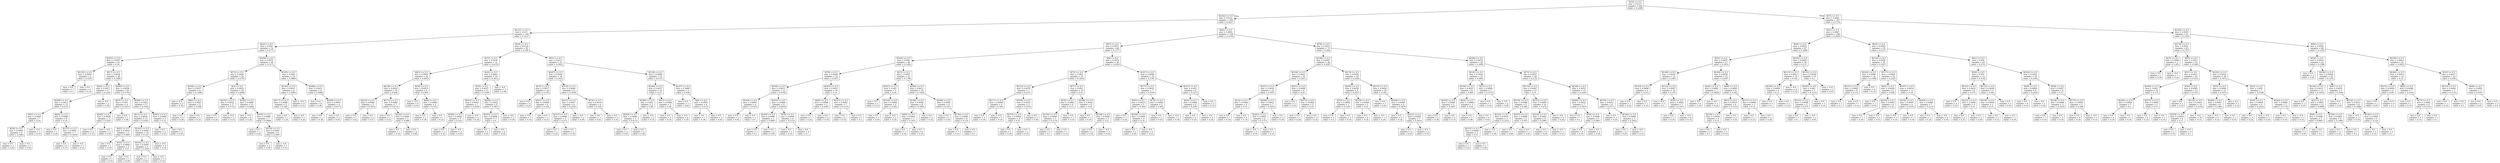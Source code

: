 digraph Tree {
node [shape=box] ;
0 [label="X[14] <= 0.5\nmse = 0.0117\nsamples = 500\nvalue = 0.2289"] ;
1 [label="X[104] <= 0.5\nmse = 0.0122\nsamples = 303\nvalue = 0.2637"] ;
0 -> 1 [labeldistance=2.5, labelangle=45, headlabel="True"] ;
2 [label="X[122] <= 0.5\nmse = 0.011\nsamples = 144\nvalue = 0.3127"] ;
1 -> 2 ;
3 [label="X[52] <= 0.5\nmse = 0.007\nsamples = 79\nvalue = 0.2771"] ;
2 -> 3 ;
4 [label="X[103] <= 0.5\nmse = 0.0037\nsamples = 41\nvalue = 0.24"] ;
3 -> 4 ;
5 [label="X[129] <= 0.5\nmse = 0.0004\nsamples = 3\nvalue = 0.1267"] ;
4 -> 5 ;
6 [label="mse = 0.0\nsamples = 1\nvalue = 0.1"] ;
5 -> 6 ;
7 [label="mse = 0.0\nsamples = 2\nvalue = 0.14"] ;
5 -> 7 ;
8 [label="X[17] <= 0.5\nmse = 0.0029\nsamples = 38\nvalue = 0.2489"] ;
4 -> 8 ;
9 [label="X[26] <= 0.5\nmse = 0.0017\nsamples = 17\nvalue = 0.2224"] ;
8 -> 9 ;
10 [label="X[258] <= 0.5\nmse = 0.0013\nsamples = 15\nvalue = 0.2133"] ;
9 -> 10 ;
11 [label="X[51] <= 0.5\nmse = 0.0007\nsamples = 7\nvalue = 0.24"] ;
10 -> 11 ;
12 [label="X[39] <= 0.5\nmse = 0.0003\nsamples = 6\nvalue = 0.2483"] ;
11 -> 12 ;
13 [label="mse = 0.0\nsamples = 1\nvalue = 0.29"] ;
12 -> 13 ;
14 [label="mse = 0.0\nsamples = 5\nvalue = 0.24"] ;
12 -> 14 ;
15 [label="mse = -0.0\nsamples = 1\nvalue = 0.19"] ;
11 -> 15 ;
16 [label="X[63] <= 0.5\nmse = 0.0006\nsamples = 8\nvalue = 0.19"] ;
10 -> 16 ;
17 [label="mse = 0.0\nsamples = 1\nvalue = 0.24"] ;
16 -> 17 ;
18 [label="X[137] <= 0.5\nmse = 0.0003\nsamples = 7\nvalue = 0.1829"] ;
16 -> 18 ;
19 [label="mse = 0.0\nsamples = 6\nvalue = 0.19"] ;
18 -> 19 ;
20 [label="mse = -0.0\nsamples = 1\nvalue = 0.14"] ;
18 -> 20 ;
21 [label="mse = -0.0\nsamples = 2\nvalue = 0.29"] ;
9 -> 21 ;
22 [label="X[206] <= 0.5\nmse = 0.0028\nsamples = 21\nvalue = 0.2705"] ;
8 -> 22 ;
23 [label="X[55] <= 0.5\nmse = 0.001\nsamples = 4\nvalue = 0.3325"] ;
22 -> 23 ;
24 [label="X[282] <= 0.5\nmse = 0.0004\nsamples = 3\nvalue = 0.3167"] ;
23 -> 24 ;
25 [label="mse = 0.0\nsamples = 2\nvalue = 0.33"] ;
24 -> 25 ;
26 [label="mse = -0.0\nsamples = 1\nvalue = 0.29"] ;
24 -> 26 ;
27 [label="mse = 0.0\nsamples = 1\nvalue = 0.38"] ;
23 -> 27 ;
28 [label="X[268] <= 0.5\nmse = 0.0021\nsamples = 17\nvalue = 0.2559"] ;
22 -> 28 ;
29 [label="X[11] <= 0.5\nmse = 0.0014\nsamples = 13\nvalue = 0.2392"] ;
28 -> 29 ;
30 [label="X[95] <= 0.5\nmse = 0.0014\nsamples = 3\nvalue = 0.2867"] ;
29 -> 30 ;
31 [label="mse = 0.0\nsamples = 1\nvalue = 0.24"] ;
30 -> 31 ;
32 [label="X[33] <= 0.5\nmse = 0.0004\nsamples = 2\nvalue = 0.31"] ;
30 -> 32 ;
33 [label="mse = 0.0\nsamples = 1\nvalue = 0.33"] ;
32 -> 33 ;
34 [label="mse = 0.0\nsamples = 1\nvalue = 0.29"] ;
32 -> 34 ;
35 [label="X[182] <= 0.5\nmse = 0.0005\nsamples = 10\nvalue = 0.225"] ;
29 -> 35 ;
36 [label="X[145] <= 0.5\nmse = 0.0005\nsamples = 4\nvalue = 0.2025"] ;
35 -> 36 ;
37 [label="mse = 0.0\nsamples = 1\nvalue = 0.24"] ;
36 -> 37 ;
38 [label="mse = -0.0\nsamples = 3\nvalue = 0.19"] ;
36 -> 38 ;
39 [label="mse = -0.0\nsamples = 6\nvalue = 0.24"] ;
35 -> 39 ;
40 [label="X[283] <= 0.5\nmse = 0.0004\nsamples = 4\nvalue = 0.31"] ;
28 -> 40 ;
41 [label="mse = 0.0\nsamples = 2\nvalue = 0.33"] ;
40 -> 41 ;
42 [label="mse = 0.0\nsamples = 2\nvalue = 0.29"] ;
40 -> 42 ;
43 [label="X[298] <= 0.5\nmse = 0.0075\nsamples = 38\nvalue = 0.3171"] ;
3 -> 43 ;
44 [label="X[75] <= 0.5\nmse = 0.0036\nsamples = 24\nvalue = 0.2754"] ;
43 -> 44 ;
45 [label="X[166] <= 0.5\nmse = 0.0017\nsamples = 8\nvalue = 0.3288"] ;
44 -> 45 ;
46 [label="mse = -0.0\nsamples = 3\nvalue = 0.38"] ;
45 -> 46 ;
47 [label="X[82] <= 0.5\nmse = 0.0003\nsamples = 5\nvalue = 0.298"] ;
45 -> 47 ;
48 [label="mse = 0.0\nsamples = 4\nvalue = 0.29"] ;
47 -> 48 ;
49 [label="mse = 0.0\nsamples = 1\nvalue = 0.33"] ;
47 -> 49 ;
50 [label="X[3] <= 0.5\nmse = 0.0025\nsamples = 16\nvalue = 0.2488"] ;
44 -> 50 ;
51 [label="X[276] <= 0.5\nmse = 0.0022\nsamples = 3\nvalue = 0.1733"] ;
50 -> 51 ;
52 [label="mse = 0.0\nsamples = 1\nvalue = 0.24"] ;
51 -> 52 ;
53 [label="mse = -0.0\nsamples = 2\nvalue = 0.14"] ;
51 -> 53 ;
54 [label="X[302] <= 0.5\nmse = 0.0009\nsamples = 13\nvalue = 0.2662"] ;
50 -> 54 ;
55 [label="mse = -0.0\nsamples = 6\nvalue = 0.24"] ;
54 -> 55 ;
56 [label="X[256] <= 0.5\nmse = 0.0006\nsamples = 7\nvalue = 0.2886"] ;
54 -> 56 ;
57 [label="mse = 0.0\nsamples = 1\nvalue = 0.24"] ;
56 -> 57 ;
58 [label="X[154] <= 0.5\nmse = 0.0002\nsamples = 6\nvalue = 0.2967"] ;
56 -> 58 ;
59 [label="mse = 0.0\nsamples = 5\nvalue = 0.29"] ;
58 -> 59 ;
60 [label="mse = -0.0\nsamples = 1\nvalue = 0.33"] ;
58 -> 60 ;
61 [label="X[105] <= 0.5\nmse = 0.006\nsamples = 14\nvalue = 0.3886"] ;
43 -> 61 ;
62 [label="X[146] <= 0.5\nmse = 0.0011\nsamples = 6\nvalue = 0.3083"] ;
61 -> 62 ;
63 [label="X[117] <= 0.5\nmse = 0.0006\nsamples = 2\nvalue = 0.265"] ;
62 -> 63 ;
64 [label="mse = 0.0\nsamples = 1\nvalue = 0.24"] ;
63 -> 64 ;
65 [label="mse = -0.0\nsamples = 1\nvalue = 0.29"] ;
63 -> 65 ;
66 [label="mse = -0.0\nsamples = 4\nvalue = 0.33"] ;
62 -> 66 ;
67 [label="X[288] <= 0.5\nmse = 0.0012\nsamples = 8\nvalue = 0.4488"] ;
61 -> 67 ;
68 [label="mse = 0.0\nsamples = 4\nvalue = 0.48"] ;
67 -> 68 ;
69 [label="X[229] <= 0.5\nmse = 0.0005\nsamples = 4\nvalue = 0.4175"] ;
67 -> 69 ;
70 [label="mse = 0.0\nsamples = 1\nvalue = 0.38"] ;
69 -> 70 ;
71 [label="mse = 0.0\nsamples = 3\nvalue = 0.43"] ;
69 -> 71 ;
72 [label="X[18] <= 0.5\nmse = 0.0124\nsamples = 65\nvalue = 0.356"] ;
2 -> 72 ;
73 [label="X[75] <= 0.5\nmse = 0.0076\nsamples = 32\nvalue = 0.4116"] ;
72 -> 73 ;
74 [label="X[43] <= 0.5\nmse = 0.0039\nsamples = 16\nvalue = 0.4619"] ;
73 -> 74 ;
75 [label="X[238] <= 0.5\nmse = 0.0022\nsamples = 10\nvalue = 0.496"] ;
74 -> 75 ;
76 [label="X[223] <= 0.5\nmse = 0.0006\nsamples = 3\nvalue = 0.5533"] ;
75 -> 76 ;
77 [label="mse = 0.0\nsamples = 1\nvalue = 0.52"] ;
76 -> 77 ;
78 [label="mse = 0.0\nsamples = 2\nvalue = 0.57"] ;
76 -> 78 ;
79 [label="X[172] <= 0.5\nmse = 0.0009\nsamples = 7\nvalue = 0.4714"] ;
75 -> 79 ;
80 [label="mse = 0.0\nsamples = 2\nvalue = 0.43"] ;
79 -> 80 ;
81 [label="X[222] <= 0.5\nmse = 0.0003\nsamples = 5\nvalue = 0.488"] ;
79 -> 81 ;
82 [label="mse = 0.0\nsamples = 1\nvalue = 0.52"] ;
81 -> 82 ;
83 [label="mse = 0.0\nsamples = 4\nvalue = 0.48"] ;
81 -> 83 ;
84 [label="X[34] <= 0.5\nmse = 0.0015\nsamples = 6\nvalue = 0.405"] ;
74 -> 84 ;
85 [label="mse = -0.0\nsamples = 4\nvalue = 0.43"] ;
84 -> 85 ;
86 [label="X[84] <= 0.5\nmse = 0.0006\nsamples = 2\nvalue = 0.355"] ;
84 -> 86 ;
87 [label="mse = 0.0\nsamples = 1\nvalue = 0.38"] ;
86 -> 87 ;
88 [label="mse = 0.0\nsamples = 1\nvalue = 0.33"] ;
86 -> 88 ;
89 [label="X[20] <= 0.5\nmse = 0.0063\nsamples = 16\nvalue = 0.3612"] ;
73 -> 89 ;
90 [label="X[35] <= 0.5\nmse = 0.0037\nsamples = 13\nvalue = 0.3338"] ;
89 -> 90 ;
91 [label="X[303] <= 0.5\nmse = 0.0014\nsamples = 7\nvalue = 0.2929"] ;
90 -> 91 ;
92 [label="X[284] <= 0.5\nmse = 0.0004\nsamples = 5\nvalue = 0.314"] ;
91 -> 92 ;
93 [label="mse = 0.0\nsamples = 3\nvalue = 0.33"] ;
92 -> 93 ;
94 [label="mse = -0.0\nsamples = 2\nvalue = 0.29"] ;
92 -> 94 ;
95 [label="mse = -0.0\nsamples = 2\nvalue = 0.24"] ;
91 -> 95 ;
96 [label="X[264] <= 0.5\nmse = 0.0022\nsamples = 6\nvalue = 0.3817"] ;
90 -> 96 ;
97 [label="X[303] <= 0.5\nmse = 0.0006\nsamples = 5\nvalue = 0.4"] ;
96 -> 97 ;
98 [label="mse = 0.0\nsamples = 2\nvalue = 0.43"] ;
97 -> 98 ;
99 [label="mse = -0.0\nsamples = 3\nvalue = 0.38"] ;
97 -> 99 ;
100 [label="mse = -0.0\nsamples = 1\nvalue = 0.29"] ;
96 -> 100 ;
101 [label="mse = -0.0\nsamples = 3\nvalue = 0.48"] ;
89 -> 101 ;
102 [label="X[51] <= 0.5\nmse = 0.0112\nsamples = 33\nvalue = 0.3021"] ;
72 -> 102 ;
103 [label="X[287] <= 0.5\nmse = 0.0058\nsamples = 18\nvalue = 0.2433"] ;
102 -> 103 ;
104 [label="X[75] <= 0.5\nmse = 0.0017\nsamples = 10\nvalue = 0.195"] ;
103 -> 104 ;
105 [label="mse = 0.0\nsamples = 4\nvalue = 0.24"] ;
104 -> 105 ;
106 [label="X[101] <= 0.5\nmse = 0.0006\nsamples = 6\nvalue = 0.165"] ;
104 -> 106 ;
107 [label="mse = -0.0\nsamples = 3\nvalue = 0.19"] ;
106 -> 107 ;
108 [label="mse = 0.0\nsamples = 3\nvalue = 0.14"] ;
106 -> 108 ;
109 [label="X[174] <= 0.5\nmse = 0.0044\nsamples = 8\nvalue = 0.3038"] ;
103 -> 109 ;
110 [label="X[231] <= 0.5\nmse = 0.0017\nsamples = 4\nvalue = 0.2525"] ;
109 -> 110 ;
111 [label="X[127] <= 0.5\nmse = 0.0006\nsamples = 2\nvalue = 0.215"] ;
110 -> 111 ;
112 [label="mse = 0.0\nsamples = 1\nvalue = 0.24"] ;
111 -> 112 ;
113 [label="mse = 0.0\nsamples = 1\nvalue = 0.19"] ;
111 -> 113 ;
114 [label="mse = -0.0\nsamples = 2\nvalue = 0.29"] ;
110 -> 114 ;
115 [label="X[74] <= 0.5\nmse = 0.0019\nsamples = 4\nvalue = 0.355"] ;
109 -> 115 ;
116 [label="mse = 0.0\nsamples = 1\nvalue = 0.43"] ;
115 -> 116 ;
117 [label="mse = 0.0\nsamples = 3\nvalue = 0.33"] ;
115 -> 117 ;
118 [label="X[138] <= 0.5\nmse = 0.0084\nsamples = 15\nvalue = 0.3727"] ;
102 -> 118 ;
119 [label="X[246] <= 0.5\nmse = 0.0037\nsamples = 10\nvalue = 0.33"] ;
118 -> 119 ;
120 [label="X[306] <= 0.5\nmse = 0.002\nsamples = 5\nvalue = 0.38"] ;
119 -> 120 ;
121 [label="X[260] <= 0.5\nmse = 0.0006\nsamples = 3\nvalue = 0.4133"] ;
120 -> 121 ;
122 [label="mse = 0.0\nsamples = 2\nvalue = 0.43"] ;
121 -> 122 ;
123 [label="mse = 0.0\nsamples = 1\nvalue = 0.38"] ;
121 -> 123 ;
124 [label="mse = -0.0\nsamples = 2\nvalue = 0.33"] ;
120 -> 124 ;
125 [label="X[11] <= 0.5\nmse = 0.0004\nsamples = 5\nvalue = 0.28"] ;
119 -> 125 ;
126 [label="mse = 0.0\nsamples = 1\nvalue = 0.24"] ;
125 -> 126 ;
127 [label="mse = -0.0\nsamples = 4\nvalue = 0.29"] ;
125 -> 127 ;
128 [label="X[327] <= 0.5\nmse = 0.0069\nsamples = 5\nvalue = 0.458"] ;
118 -> 128 ;
129 [label="mse = 0.0\nsamples = 1\nvalue = 0.62"] ;
128 -> 129 ;
130 [label="X[9] <= 0.5\nmse = 0.0005\nsamples = 4\nvalue = 0.4175"] ;
128 -> 130 ;
131 [label="mse = 0.0\nsamples = 1\nvalue = 0.38"] ;
130 -> 131 ;
132 [label="mse = 0.0\nsamples = 3\nvalue = 0.43"] ;
130 -> 132 ;
133 [label="X[52] <= 0.5\nmse = 0.0091\nsamples = 159\nvalue = 0.2194"] ;
1 -> 133 ;
134 [label="X[51] <= 0.5\nmse = 0.0071\nsamples = 84\nvalue = 0.1777"] ;
133 -> 134 ;
135 [label="X[105] <= 0.5\nmse = 0.004\nsamples = 46\nvalue = 0.1426"] ;
134 -> 135 ;
136 [label="X[78] <= 0.5\nmse = 0.0028\nsamples = 23\nvalue = 0.1057"] ;
135 -> 136 ;
137 [label="X[106] <= 0.5\nmse = 0.0015\nsamples = 13\nvalue = 0.0792"] ;
136 -> 137 ;
138 [label="X[144] <= 0.5\nmse = 0.0005\nsamples = 4\nvalue = 0.0375"] ;
137 -> 138 ;
139 [label="mse = -0.0\nsamples = 3\nvalue = 0.05"] ;
138 -> 139 ;
140 [label="mse = 0.0\nsamples = 1\nvalue = 0.0"] ;
138 -> 140 ;
141 [label="X[255] <= 0.5\nmse = 0.0009\nsamples = 9\nvalue = 0.0978"] ;
137 -> 141 ;
142 [label="X[294] <= 0.5\nmse = 0.0006\nsamples = 3\nvalue = 0.0667"] ;
141 -> 142 ;
143 [label="mse = 0.0\nsamples = 1\nvalue = 0.1"] ;
142 -> 143 ;
144 [label="mse = 0.0\nsamples = 2\nvalue = 0.05"] ;
142 -> 144 ;
145 [label="X[76] <= 0.5\nmse = 0.0004\nsamples = 6\nvalue = 0.1133"] ;
141 -> 145 ;
146 [label="mse = 0.0\nsamples = 2\nvalue = 0.14"] ;
145 -> 146 ;
147 [label="mse = 0.0\nsamples = 4\nvalue = 0.1"] ;
145 -> 147 ;
148 [label="X[203] <= 0.5\nmse = 0.0023\nsamples = 10\nvalue = 0.14"] ;
136 -> 148 ;
149 [label="X[49] <= 0.5\nmse = 0.0006\nsamples = 3\nvalue = 0.2067"] ;
148 -> 149 ;
150 [label="mse = 0.0\nsamples = 1\nvalue = 0.24"] ;
149 -> 150 ;
151 [label="mse = 0.0\nsamples = 2\nvalue = 0.19"] ;
149 -> 151 ;
152 [label="X[317] <= 0.5\nmse = 0.0003\nsamples = 7\nvalue = 0.1114"] ;
148 -> 152 ;
153 [label="mse = 0.0\nsamples = 2\nvalue = 0.14"] ;
152 -> 153 ;
154 [label="mse = 0.0\nsamples = 5\nvalue = 0.1"] ;
152 -> 154 ;
155 [label="X[15] <= 0.5\nmse = 0.0025\nsamples = 23\nvalue = 0.1796"] ;
135 -> 155 ;
156 [label="X[101] <= 0.5\nmse = 0.003\nsamples = 5\nvalue = 0.24"] ;
155 -> 156 ;
157 [label="mse = 0.0\nsamples = 1\nvalue = 0.14"] ;
156 -> 157 ;
158 [label="X[129] <= 0.5\nmse = 0.0006\nsamples = 4\nvalue = 0.265"] ;
156 -> 158 ;
159 [label="mse = 0.0\nsamples = 2\nvalue = 0.29"] ;
158 -> 159 ;
160 [label="mse = -0.0\nsamples = 2\nvalue = 0.24"] ;
158 -> 160 ;
161 [label="X[264] <= 0.5\nmse = 0.0011\nsamples = 18\nvalue = 0.1628"] ;
155 -> 161 ;
162 [label="X[198] <= 0.5\nmse = 0.0008\nsamples = 9\nvalue = 0.1844"] ;
161 -> 162 ;
163 [label="X[85] <= 0.5\nmse = 0.0003\nsamples = 7\nvalue = 0.1971"] ;
162 -> 163 ;
164 [label="mse = 0.0\nsamples = 1\nvalue = 0.24"] ;
163 -> 164 ;
165 [label="mse = 0.0\nsamples = 6\nvalue = 0.19"] ;
163 -> 165 ;
166 [label="mse = 0.0\nsamples = 2\nvalue = 0.14"] ;
162 -> 166 ;
167 [label="X[206] <= 0.5\nmse = 0.0005\nsamples = 9\nvalue = 0.1411"] ;
161 -> 167 ;
168 [label="mse = 0.0\nsamples = 1\nvalue = 0.19"] ;
167 -> 168 ;
169 [label="X[129] <= 0.5\nmse = 0.0002\nsamples = 8\nvalue = 0.135"] ;
167 -> 169 ;
170 [label="mse = 0.0\nsamples = 7\nvalue = 0.14"] ;
169 -> 170 ;
171 [label="mse = 0.0\nsamples = 1\nvalue = 0.1"] ;
169 -> 171 ;
172 [label="X[9] <= 0.5\nmse = 0.0074\nsamples = 38\nvalue = 0.2203"] ;
134 -> 172 ;
173 [label="X[75] <= 0.5\nmse = 0.005\nsamples = 23\nvalue = 0.1835"] ;
172 -> 173 ;
174 [label="X[122] <= 0.5\nmse = 0.0079\nsamples = 7\nvalue = 0.2371"] ;
173 -> 174 ;
175 [label="X[117] <= 0.5\nmse = 0.0006\nsamples = 4\nvalue = 0.165"] ;
174 -> 175 ;
176 [label="mse = 0.0\nsamples = 2\nvalue = 0.19"] ;
175 -> 176 ;
177 [label="mse = -0.0\nsamples = 2\nvalue = 0.14"] ;
175 -> 177 ;
178 [label="X[328] <= 0.5\nmse = 0.0014\nsamples = 3\nvalue = 0.3333"] ;
174 -> 178 ;
179 [label="X[276] <= 0.5\nmse = 0.0004\nsamples = 2\nvalue = 0.31"] ;
178 -> 179 ;
180 [label="mse = 0.0\nsamples = 1\nvalue = 0.29"] ;
179 -> 180 ;
181 [label="mse = 0.0\nsamples = 1\nvalue = 0.33"] ;
179 -> 181 ;
182 [label="mse = 0.0\nsamples = 1\nvalue = 0.38"] ;
178 -> 182 ;
183 [label="X[77] <= 0.5\nmse = 0.002\nsamples = 16\nvalue = 0.16"] ;
173 -> 183 ;
184 [label="X[74] <= 0.5\nmse = 0.0003\nsamples = 8\nvalue = 0.13"] ;
183 -> 184 ;
185 [label="X[130] <= 0.5\nmse = 0.0004\nsamples = 3\nvalue = 0.1133"] ;
184 -> 185 ;
186 [label="mse = 0.0\nsamples = 2\nvalue = 0.1"] ;
185 -> 186 ;
187 [label="mse = 0.0\nsamples = 1\nvalue = 0.14"] ;
185 -> 187 ;
188 [label="mse = 0.0\nsamples = 5\nvalue = 0.14"] ;
184 -> 188 ;
189 [label="X[168] <= 0.5\nmse = 0.0019\nsamples = 8\nvalue = 0.19"] ;
183 -> 189 ;
190 [label="mse = 0.0\nsamples = 3\nvalue = 0.14"] ;
189 -> 190 ;
191 [label="X[244] <= 0.5\nmse = 0.0006\nsamples = 5\nvalue = 0.22"] ;
189 -> 191 ;
192 [label="mse = 0.0\nsamples = 2\nvalue = 0.19"] ;
191 -> 192 ;
193 [label="mse = -0.0\nsamples = 3\nvalue = 0.24"] ;
191 -> 193 ;
194 [label="X[327] <= 0.5\nmse = 0.0058\nsamples = 15\nvalue = 0.2767"] ;
172 -> 194 ;
195 [label="X[171] <= 0.5\nmse = 0.0032\nsamples = 7\nvalue = 0.3329"] ;
194 -> 195 ;
196 [label="X[91] <= 0.5\nmse = 0.0013\nsamples = 5\nvalue = 0.304"] ;
195 -> 196 ;
197 [label="mse = 0.0\nsamples = 1\nvalue = 0.24"] ;
196 -> 197 ;
198 [label="X[168] <= 0.5\nmse = 0.0003\nsamples = 4\nvalue = 0.32"] ;
196 -> 198 ;
199 [label="mse = 0.0\nsamples = 1\nvalue = 0.29"] ;
198 -> 199 ;
200 [label="mse = -0.0\nsamples = 3\nvalue = 0.33"] ;
198 -> 200 ;
201 [label="X[72] <= 0.5\nmse = 0.0006\nsamples = 2\nvalue = 0.405"] ;
195 -> 201 ;
202 [label="mse = 0.0\nsamples = 1\nvalue = 0.43"] ;
201 -> 202 ;
203 [label="mse = -0.0\nsamples = 1\nvalue = 0.38"] ;
201 -> 203 ;
204 [label="X[312] <= 0.5\nmse = 0.003\nsamples = 8\nvalue = 0.2275"] ;
194 -> 204 ;
205 [label="X[24] <= 0.5\nmse = 0.0006\nsamples = 6\nvalue = 0.2567"] ;
204 -> 205 ;
206 [label="mse = 0.0\nsamples = 2\nvalue = 0.29"] ;
205 -> 206 ;
207 [label="mse = -0.0\nsamples = 4\nvalue = 0.24"] ;
205 -> 207 ;
208 [label="mse = 0.0\nsamples = 2\nvalue = 0.14"] ;
204 -> 208 ;
209 [label="X[78] <= 0.5\nmse = 0.0073\nsamples = 75\nvalue = 0.266"] ;
133 -> 209 ;
210 [label="X[196] <= 0.5\nmse = 0.0047\nsamples = 36\nvalue = 0.2297"] ;
209 -> 210 ;
211 [label="X[236] <= 0.5\nmse = 0.0021\nsamples = 18\nvalue = 0.2011"] ;
210 -> 211 ;
212 [label="X[327] <= 0.5\nmse = 0.0016\nsamples = 12\nvalue = 0.1817"] ;
211 -> 212 ;
213 [label="X[12] <= 0.5\nmse = 0.0004\nsamples = 5\nvalue = 0.15"] ;
212 -> 213 ;
214 [label="mse = 0.0\nsamples = 1\nvalue = 0.19"] ;
213 -> 214 ;
215 [label="mse = 0.0\nsamples = 4\nvalue = 0.14"] ;
213 -> 215 ;
216 [label="X[298] <= 0.5\nmse = 0.0012\nsamples = 7\nvalue = 0.2043"] ;
212 -> 216 ;
217 [label="X[283] <= 0.5\nmse = 0.0005\nsamples = 4\nvalue = 0.1775"] ;
216 -> 217 ;
218 [label="mse = -0.0\nsamples = 3\nvalue = 0.19"] ;
217 -> 218 ;
219 [label="mse = 0.0\nsamples = 1\nvalue = 0.14"] ;
217 -> 219 ;
220 [label="mse = 0.0\nsamples = 3\nvalue = 0.24"] ;
216 -> 220 ;
221 [label="X[231] <= 0.5\nmse = 0.0008\nsamples = 6\nvalue = 0.24"] ;
211 -> 221 ;
222 [label="mse = 0.0\nsamples = 1\nvalue = 0.19"] ;
221 -> 222 ;
223 [label="X[273] <= 0.5\nmse = 0.0004\nsamples = 5\nvalue = 0.25"] ;
221 -> 223 ;
224 [label="mse = 0.0\nsamples = 1\nvalue = 0.29"] ;
223 -> 224 ;
225 [label="mse = 0.0\nsamples = 4\nvalue = 0.24"] ;
223 -> 225 ;
226 [label="X[274] <= 0.5\nmse = 0.0056\nsamples = 18\nvalue = 0.2583"] ;
210 -> 226 ;
227 [label="X[295] <= 0.5\nmse = 0.0039\nsamples = 8\nvalue = 0.2037"] ;
226 -> 227 ;
228 [label="X[70] <= 0.5\nmse = 0.0004\nsamples = 3\nvalue = 0.1267"] ;
227 -> 228 ;
229 [label="mse = 0.0\nsamples = 1\nvalue = 0.1"] ;
228 -> 229 ;
230 [label="mse = 0.0\nsamples = 2\nvalue = 0.14"] ;
228 -> 230 ;
231 [label="X[318] <= 0.5\nmse = 0.0004\nsamples = 5\nvalue = 0.25"] ;
227 -> 231 ;
232 [label="mse = 0.0\nsamples = 4\nvalue = 0.24"] ;
231 -> 232 ;
233 [label="mse = -0.0\nsamples = 1\nvalue = 0.29"] ;
231 -> 233 ;
234 [label="X[213] <= 0.5\nmse = 0.0026\nsamples = 10\nvalue = 0.302"] ;
226 -> 234 ;
235 [label="mse = 0.0\nsamples = 1\nvalue = 0.43"] ;
234 -> 235 ;
236 [label="X[100] <= 0.5\nmse = 0.0009\nsamples = 9\nvalue = 0.2878"] ;
234 -> 236 ;
237 [label="mse = 0.0\nsamples = 2\nvalue = 0.24"] ;
236 -> 237 ;
238 [label="X[223] <= 0.5\nmse = 0.0003\nsamples = 7\nvalue = 0.3014"] ;
236 -> 238 ;
239 [label="mse = 0.0\nsamples = 5\nvalue = 0.29"] ;
238 -> 239 ;
240 [label="mse = -0.0\nsamples = 2\nvalue = 0.33"] ;
238 -> 240 ;
241 [label="X[296] <= 0.5\nmse = 0.0075\nsamples = 39\nvalue = 0.2995"] ;
209 -> 241 ;
242 [label="X[141] <= 0.5\nmse = 0.0054\nsamples = 11\nvalue = 0.3691"] ;
241 -> 242 ;
243 [label="X[198] <= 0.5\nmse = 0.0025\nsamples = 8\nvalue = 0.405"] ;
242 -> 243 ;
244 [label="X[145] <= 0.5\nmse = 0.0006\nsamples = 3\nvalue = 0.3467"] ;
243 -> 244 ;
245 [label="mse = 0.0\nsamples = 1\nvalue = 0.38"] ;
244 -> 245 ;
246 [label="mse = 0.0\nsamples = 2\nvalue = 0.33"] ;
244 -> 246 ;
247 [label="X[24] <= 0.5\nmse = 0.0004\nsamples = 5\nvalue = 0.44"] ;
243 -> 247 ;
248 [label="mse = 0.0\nsamples = 1\nvalue = 0.48"] ;
247 -> 248 ;
249 [label="mse = 0.0\nsamples = 4\nvalue = 0.43"] ;
247 -> 249 ;
250 [label="X[11] <= 0.5\nmse = 0.0006\nsamples = 3\nvalue = 0.2733"] ;
242 -> 250 ;
251 [label="mse = 0.0\nsamples = 1\nvalue = 0.24"] ;
250 -> 251 ;
252 [label="mse = 0.0\nsamples = 2\nvalue = 0.29"] ;
250 -> 252 ;
253 [label="X[75] <= 0.5\nmse = 0.0057\nsamples = 28\nvalue = 0.2721"] ;
241 -> 253 ;
254 [label="X[174] <= 0.5\nmse = 0.0047\nsamples = 15\nvalue = 0.31"] ;
253 -> 254 ;
255 [label="X[274] <= 0.5\nmse = 0.0046\nsamples = 5\nvalue = 0.382"] ;
254 -> 255 ;
256 [label="X[124] <= 0.5\nmse = 0.0014\nsamples = 3\nvalue = 0.3333"] ;
255 -> 256 ;
257 [label="X[155] <= 0.5\nmse = 0.0004\nsamples = 2\nvalue = 0.31"] ;
256 -> 257 ;
258 [label="mse = 0.0\nsamples = 1\nvalue = 0.33"] ;
257 -> 258 ;
259 [label="mse = 0.0\nsamples = 1\nvalue = 0.29"] ;
257 -> 259 ;
260 [label="mse = -0.0\nsamples = 1\nvalue = 0.38"] ;
256 -> 260 ;
261 [label="X[297] <= 0.5\nmse = 0.0006\nsamples = 2\nvalue = 0.455"] ;
255 -> 261 ;
262 [label="mse = 0.0\nsamples = 1\nvalue = 0.48"] ;
261 -> 262 ;
263 [label="mse = 0.0\nsamples = 1\nvalue = 0.43"] ;
261 -> 263 ;
264 [label="X[133] <= 0.5\nmse = 0.0009\nsamples = 10\nvalue = 0.274"] ;
254 -> 264 ;
265 [label="X[234] <= 0.5\nmse = 0.0002\nsamples = 6\nvalue = 0.2967"] ;
264 -> 265 ;
266 [label="mse = 0.0\nsamples = 5\nvalue = 0.29"] ;
265 -> 266 ;
267 [label="mse = -0.0\nsamples = 1\nvalue = 0.33"] ;
265 -> 267 ;
268 [label="mse = -0.0\nsamples = 4\nvalue = 0.24"] ;
264 -> 268 ;
269 [label="X[250] <= 0.5\nmse = 0.0032\nsamples = 13\nvalue = 0.2285"] ;
253 -> 269 ;
270 [label="X[284] <= 0.5\nmse = 0.0019\nsamples = 7\nvalue = 0.1914"] ;
269 -> 270 ;
271 [label="mse = 0.0\nsamples = 1\nvalue = 0.1"] ;
270 -> 271 ;
272 [label="X[54] <= 0.5\nmse = 0.0006\nsamples = 6\nvalue = 0.2067"] ;
270 -> 272 ;
273 [label="mse = 0.0\nsamples = 4\nvalue = 0.19"] ;
272 -> 273 ;
274 [label="mse = 0.0\nsamples = 2\nvalue = 0.24"] ;
272 -> 274 ;
275 [label="X[270] <= 0.5\nmse = 0.0012\nsamples = 6\nvalue = 0.2717"] ;
269 -> 275 ;
276 [label="mse = 0.0\nsamples = 3\nvalue = 0.24"] ;
275 -> 276 ;
277 [label="X[146] <= 0.5\nmse = 0.0004\nsamples = 3\nvalue = 0.3033"] ;
275 -> 277 ;
278 [label="mse = 0.0\nsamples = 2\nvalue = 0.29"] ;
277 -> 278 ;
279 [label="mse = -0.0\nsamples = 1\nvalue = 0.33"] ;
277 -> 279 ;
280 [label="X[75] <= 0.5\nmse = 0.0061\nsamples = 197\nvalue = 0.1754"] ;
0 -> 280 [labeldistance=2.5, labelangle=-45, headlabel="False"] ;
281 [label="X[51] <= 0.5\nmse = 0.0067\nsamples = 106\nvalue = 0.2029"] ;
280 -> 281 ;
282 [label="X[44] <= 0.5\nmse = 0.0053\nsamples = 47\nvalue = 0.1668"] ;
281 -> 282 ;
283 [label="X[52] <= 0.5\nmse = 0.0057\nsamples = 27\nvalue = 0.1933"] ;
282 -> 283 ;
284 [label="X[148] <= 0.5\nmse = 0.0016\nsamples = 12\nvalue = 0.1467"] ;
283 -> 284 ;
285 [label="X[314] <= 0.5\nmse = 0.0006\nsamples = 2\nvalue = 0.215"] ;
284 -> 285 ;
286 [label="mse = 0.0\nsamples = 1\nvalue = 0.24"] ;
285 -> 286 ;
287 [label="mse = 0.0\nsamples = 1\nvalue = 0.19"] ;
285 -> 287 ;
288 [label="X[123] <= 0.5\nmse = 0.0007\nsamples = 10\nvalue = 0.133"] ;
284 -> 288 ;
289 [label="mse = -0.0\nsamples = 3\nvalue = 0.1"] ;
288 -> 289 ;
290 [label="X[39] <= 0.5\nmse = 0.0003\nsamples = 7\nvalue = 0.1471"] ;
288 -> 290 ;
291 [label="mse = 0.0\nsamples = 1\nvalue = 0.19"] ;
290 -> 291 ;
292 [label="mse = -0.0\nsamples = 6\nvalue = 0.14"] ;
290 -> 292 ;
293 [label="X[104] <= 0.5\nmse = 0.0059\nsamples = 15\nvalue = 0.2307"] ;
283 -> 293 ;
294 [label="X[26] <= 0.5\nmse = 0.0003\nsamples = 7\nvalue = 0.2829"] ;
293 -> 294 ;
295 [label="mse = 0.0\nsamples = 6\nvalue = 0.29"] ;
294 -> 295 ;
296 [label="mse = -0.0\nsamples = 1\nvalue = 0.24"] ;
294 -> 296 ;
297 [label="X[69] <= 0.5\nmse = 0.0063\nsamples = 8\nvalue = 0.185"] ;
293 -> 297 ;
298 [label="X[87] <= 0.5\nmse = 0.0014\nsamples = 6\nvalue = 0.1433"] ;
297 -> 298 ;
299 [label="X[236] <= 0.5\nmse = 0.0004\nsamples = 4\nvalue = 0.12"] ;
298 -> 299 ;
300 [label="mse = 0.0\nsamples = 2\nvalue = 0.1"] ;
299 -> 300 ;
301 [label="mse = 0.0\nsamples = 2\nvalue = 0.14"] ;
299 -> 301 ;
302 [label="mse = 0.0\nsamples = 2\nvalue = 0.19"] ;
298 -> 302 ;
303 [label="X[111] <= 0.5\nmse = 0.0004\nsamples = 2\nvalue = 0.31"] ;
297 -> 303 ;
304 [label="mse = 0.0\nsamples = 1\nvalue = 0.33"] ;
303 -> 304 ;
305 [label="mse = 0.0\nsamples = 1\nvalue = 0.29"] ;
303 -> 305 ;
306 [label="X[104] <= 0.5\nmse = 0.0025\nsamples = 20\nvalue = 0.131"] ;
282 -> 306 ;
307 [label="X[113] <= 0.5\nmse = 0.0013\nsamples = 10\nvalue = 0.162"] ;
306 -> 307 ;
308 [label="X[250] <= 0.5\nmse = 0.0004\nsamples = 4\nvalue = 0.12"] ;
307 -> 308 ;
309 [label="mse = 0.0\nsamples = 2\nvalue = 0.1"] ;
308 -> 309 ;
310 [label="mse = 0.0\nsamples = 2\nvalue = 0.14"] ;
308 -> 310 ;
311 [label="mse = -0.0\nsamples = 6\nvalue = 0.19"] ;
307 -> 311 ;
312 [label="X[153] <= 0.5\nmse = 0.0018\nsamples = 10\nvalue = 0.1"] ;
306 -> 312 ;
313 [label="X[285] <= 0.5\nmse = 0.001\nsamples = 7\nvalue = 0.1214"] ;
312 -> 313 ;
314 [label="X[143] <= 0.5\nmse = 0.0006\nsamples = 2\nvalue = 0.075"] ;
313 -> 314 ;
315 [label="mse = 0.0\nsamples = 1\nvalue = 0.1"] ;
314 -> 315 ;
316 [label="mse = -0.0\nsamples = 1\nvalue = 0.05"] ;
314 -> 316 ;
317 [label="mse = 0.0\nsamples = 5\nvalue = 0.14"] ;
313 -> 317 ;
318 [label="mse = -0.0\nsamples = 3\nvalue = 0.05"] ;
312 -> 318 ;
319 [label="X[52] <= 0.5\nmse = 0.0059\nsamples = 59\nvalue = 0.2317"] ;
281 -> 319 ;
320 [label="X[124] <= 0.5\nmse = 0.0036\nsamples = 30\nvalue = 0.1927"] ;
319 -> 320 ;
321 [label="X[229] <= 0.5\nmse = 0.0008\nsamples = 14\nvalue = 0.1586"] ;
320 -> 321 ;
322 [label="X[151] <= 0.5\nmse = 0.0002\nsamples = 8\nvalue = 0.135"] ;
321 -> 322 ;
323 [label="mse = 0.0\nsamples = 1\nvalue = 0.1"] ;
322 -> 323 ;
324 [label="mse = 0.0\nsamples = 7\nvalue = 0.14"] ;
322 -> 324 ;
325 [label="mse = 0.0\nsamples = 6\nvalue = 0.19"] ;
321 -> 325 ;
326 [label="X[117] <= 0.5\nmse = 0.0042\nsamples = 16\nvalue = 0.2225"] ;
320 -> 326 ;
327 [label="X[92] <= 0.5\nmse = 0.0029\nsamples = 5\nvalue = 0.294"] ;
326 -> 327 ;
328 [label="mse = 0.0\nsamples = 1\nvalue = 0.19"] ;
327 -> 328 ;
329 [label="X[218] <= 0.5\nmse = 0.0003\nsamples = 4\nvalue = 0.32"] ;
327 -> 329 ;
330 [label="mse = 0.0\nsamples = 1\nvalue = 0.29"] ;
329 -> 330 ;
331 [label="mse = -0.0\nsamples = 3\nvalue = 0.33"] ;
329 -> 331 ;
332 [label="X[197] <= 0.5\nmse = 0.0014\nsamples = 11\nvalue = 0.19"] ;
326 -> 332 ;
333 [label="X[155] <= 0.5\nmse = 0.0005\nsamples = 4\nvalue = 0.1525"] ;
332 -> 333 ;
334 [label="mse = -0.0\nsamples = 3\nvalue = 0.14"] ;
333 -> 334 ;
335 [label="mse = 0.0\nsamples = 1\nvalue = 0.19"] ;
333 -> 335 ;
336 [label="X[263] <= 0.5\nmse = 0.0006\nsamples = 7\nvalue = 0.2114"] ;
332 -> 336 ;
337 [label="mse = 0.0\nsamples = 3\nvalue = 0.24"] ;
336 -> 337 ;
338 [label="mse = -0.0\nsamples = 4\nvalue = 0.19"] ;
336 -> 338 ;
339 [label="X[41] <= 0.5\nmse = 0.005\nsamples = 29\nvalue = 0.2721"] ;
319 -> 339 ;
340 [label="X[28] <= 0.5\nmse = 0.005\nsamples = 13\nvalue = 0.3162"] ;
339 -> 340 ;
341 [label="X[155] <= 0.5\nmse = 0.0014\nsamples = 8\nvalue = 0.275"] ;
340 -> 341 ;
342 [label="mse = 0.0\nsamples = 4\nvalue = 0.24"] ;
341 -> 342 ;
343 [label="X[223] <= 0.5\nmse = 0.0004\nsamples = 4\nvalue = 0.31"] ;
341 -> 343 ;
344 [label="mse = 0.0\nsamples = 2\nvalue = 0.33"] ;
343 -> 344 ;
345 [label="mse = 0.0\nsamples = 2\nvalue = 0.29"] ;
343 -> 345 ;
346 [label="X[114] <= 0.5\nmse = 0.0036\nsamples = 5\nvalue = 0.382"] ;
340 -> 346 ;
347 [label="X[218] <= 0.5\nmse = 0.0004\nsamples = 2\nvalue = 0.31"] ;
346 -> 347 ;
348 [label="mse = 0.0\nsamples = 1\nvalue = 0.33"] ;
347 -> 348 ;
349 [label="mse = 0.0\nsamples = 1\nvalue = 0.29"] ;
347 -> 349 ;
350 [label="mse = 0.0\nsamples = 3\nvalue = 0.43"] ;
346 -> 350 ;
351 [label="X[316] <= 0.5\nmse = 0.0022\nsamples = 16\nvalue = 0.2362"] ;
339 -> 351 ;
352 [label="X[29] <= 0.5\nmse = 0.0005\nsamples = 8\nvalue = 0.2025"] ;
351 -> 352 ;
353 [label="mse = 0.0\nsamples = 6\nvalue = 0.19"] ;
352 -> 353 ;
354 [label="mse = 0.0\nsamples = 2\nvalue = 0.24"] ;
352 -> 354 ;
355 [label="X[28] <= 0.5\nmse = 0.0017\nsamples = 8\nvalue = 0.27"] ;
351 -> 355 ;
356 [label="X[238] <= 0.5\nmse = 0.0006\nsamples = 3\nvalue = 0.2233"] ;
355 -> 356 ;
357 [label="mse = 0.0\nsamples = 1\nvalue = 0.19"] ;
356 -> 357 ;
358 [label="mse = 0.0\nsamples = 2\nvalue = 0.24"] ;
356 -> 358 ;
359 [label="X[175] <= 0.5\nmse = 0.0003\nsamples = 5\nvalue = 0.298"] ;
355 -> 359 ;
360 [label="mse = 0.0\nsamples = 4\nvalue = 0.29"] ;
359 -> 360 ;
361 [label="mse = -0.0\nsamples = 1\nvalue = 0.33"] ;
359 -> 361 ;
362 [label="X[104] <= 0.5\nmse = 0.0035\nsamples = 91\nvalue = 0.1433"] ;
280 -> 362 ;
363 [label="X[178] <= 0.5\nmse = 0.0021\nsamples = 45\nvalue = 0.1707"] ;
362 -> 363 ;
364 [label="X[25] <= 0.5\nmse = 0.0006\nsamples = 2\nvalue = 0.265"] ;
363 -> 364 ;
365 [label="mse = 0.0\nsamples = 1\nvalue = 0.29"] ;
364 -> 365 ;
366 [label="mse = -0.0\nsamples = 1\nvalue = 0.24"] ;
364 -> 366 ;
367 [label="X[95] <= 0.5\nmse = 0.0017\nsamples = 43\nvalue = 0.1663"] ;
363 -> 367 ;
368 [label="X[37] <= 0.5\nmse = 0.0011\nsamples = 25\nvalue = 0.1512"] ;
367 -> 368 ;
369 [label="X[180] <= 0.5\nmse = 0.001\nsamples = 10\nvalue = 0.175"] ;
368 -> 369 ;
370 [label="X[250] <= 0.5\nmse = 0.0004\nsamples = 5\nvalue = 0.2"] ;
369 -> 370 ;
371 [label="mse = 0.0\nsamples = 4\nvalue = 0.19"] ;
370 -> 371 ;
372 [label="mse = 0.0\nsamples = 1\nvalue = 0.24"] ;
370 -> 372 ;
373 [label="X[275] <= 0.5\nmse = 0.0004\nsamples = 5\nvalue = 0.15"] ;
369 -> 373 ;
374 [label="mse = 0.0\nsamples = 4\nvalue = 0.14"] ;
373 -> 374 ;
375 [label="mse = -0.0\nsamples = 1\nvalue = 0.19"] ;
373 -> 375 ;
376 [label="X[39] <= 0.5\nmse = 0.0005\nsamples = 15\nvalue = 0.1353"] ;
368 -> 376 ;
377 [label="mse = 0.0\nsamples = 1\nvalue = 0.19"] ;
376 -> 377 ;
378 [label="X[110] <= 0.5\nmse = 0.0003\nsamples = 14\nvalue = 0.1314"] ;
376 -> 378 ;
379 [label="X[329] <= 0.5\nmse = 0.0003\nsamples = 4\nvalue = 0.11"] ;
378 -> 379 ;
380 [label="mse = 0.0\nsamples = 1\nvalue = 0.14"] ;
379 -> 380 ;
381 [label="mse = -0.0\nsamples = 3\nvalue = 0.1"] ;
379 -> 381 ;
382 [label="mse = -0.0\nsamples = 10\nvalue = 0.14"] ;
378 -> 382 ;
383 [label="X[105] <= 0.5\nmse = 0.0018\nsamples = 18\nvalue = 0.1872"] ;
367 -> 383 ;
384 [label="X[52] <= 0.5\nmse = 0.0006\nsamples = 11\nvalue = 0.1673"] ;
383 -> 384 ;
385 [label="X[268] <= 0.5\nmse = 0.0003\nsamples = 6\nvalue = 0.1483"] ;
384 -> 385 ;
386 [label="mse = -0.0\nsamples = 5\nvalue = 0.14"] ;
385 -> 386 ;
387 [label="mse = 0.0\nsamples = 1\nvalue = 0.19"] ;
385 -> 387 ;
388 [label="mse = 0.0\nsamples = 5\nvalue = 0.19"] ;
384 -> 388 ;
389 [label="X[23] <= 0.5\nmse = 0.002\nsamples = 7\nvalue = 0.2186"] ;
383 -> 389 ;
390 [label="X[30] <= 0.5\nmse = 0.0005\nsamples = 4\nvalue = 0.2525"] ;
389 -> 390 ;
391 [label="mse = 0.0\nsamples = 3\nvalue = 0.24"] ;
390 -> 391 ;
392 [label="mse = -0.0\nsamples = 1\nvalue = 0.29"] ;
390 -> 392 ;
393 [label="X[262] <= 0.5\nmse = 0.0006\nsamples = 3\nvalue = 0.1733"] ;
389 -> 393 ;
394 [label="mse = 0.0\nsamples = 2\nvalue = 0.19"] ;
393 -> 394 ;
395 [label="mse = -0.0\nsamples = 1\nvalue = 0.14"] ;
393 -> 395 ;
396 [label="X[84] <= 0.5\nmse = 0.0035\nsamples = 46\nvalue = 0.1165"] ;
362 -> 396 ;
397 [label="X[38] <= 0.5\nmse = 0.0035\nsamples = 24\nvalue = 0.1388"] ;
396 -> 397 ;
398 [label="mse = 0.0\nsamples = 2\nvalue = 0.24"] ;
397 -> 398 ;
399 [label="X[196] <= 0.5\nmse = 0.0028\nsamples = 22\nvalue = 0.1295"] ;
397 -> 399 ;
400 [label="X[120] <= 0.5\nmse = 0.0012\nsamples = 13\nvalue = 0.1054"] ;
399 -> 400 ;
401 [label="mse = 0.0\nsamples = 1\nvalue = 0.19"] ;
400 -> 401 ;
402 [label="X[3] <= 0.5\nmse = 0.0007\nsamples = 12\nvalue = 0.0983"] ;
400 -> 402 ;
403 [label="X[68] <= 0.5\nmse = 0.0006\nsamples = 3\nvalue = 0.0667"] ;
402 -> 403 ;
404 [label="mse = 0.0\nsamples = 2\nvalue = 0.05"] ;
403 -> 404 ;
405 [label="mse = 0.0\nsamples = 1\nvalue = 0.1"] ;
403 -> 405 ;
406 [label="X[184] <= 0.5\nmse = 0.0003\nsamples = 9\nvalue = 0.1089"] ;
402 -> 406 ;
407 [label="mse = 0.0\nsamples = 2\nvalue = 0.14"] ;
406 -> 407 ;
408 [label="mse = 0.0\nsamples = 7\nvalue = 0.1"] ;
406 -> 408 ;
409 [label="X[41] <= 0.5\nmse = 0.0031\nsamples = 9\nvalue = 0.1644"] ;
399 -> 409 ;
410 [label="mse = 0.0\nsamples = 1\nvalue = 0.29"] ;
409 -> 410 ;
411 [label="X[218] <= 0.5\nmse = 0.0013\nsamples = 8\nvalue = 0.1488"] ;
409 -> 411 ;
412 [label="mse = -0.0\nsamples = 3\nvalue = 0.19"] ;
411 -> 412 ;
413 [label="X[140] <= 0.5\nmse = 0.0004\nsamples = 5\nvalue = 0.124"] ;
411 -> 413 ;
414 [label="mse = 0.0\nsamples = 3\nvalue = 0.14"] ;
413 -> 414 ;
415 [label="mse = 0.0\nsamples = 2\nvalue = 0.1"] ;
413 -> 415 ;
416 [label="X[238] <= 0.5\nmse = 0.0023\nsamples = 22\nvalue = 0.0923"] ;
396 -> 416 ;
417 [label="X[246] <= 0.5\nmse = 0.0012\nsamples = 12\nvalue = 0.12"] ;
416 -> 417 ;
418 [label="X[272] <= 0.5\nmse = 0.0004\nsamples = 5\nvalue = 0.09"] ;
417 -> 418 ;
419 [label="mse = 0.0\nsamples = 1\nvalue = 0.05"] ;
418 -> 419 ;
420 [label="mse = 0.0\nsamples = 4\nvalue = 0.1"] ;
418 -> 420 ;
421 [label="X[62] <= 0.5\nmse = 0.0006\nsamples = 7\nvalue = 0.1414"] ;
417 -> 421 ;
422 [label="mse = 0.0\nsamples = 1\nvalue = 0.19"] ;
421 -> 422 ;
423 [label="X[72] <= 0.5\nmse = 0.0002\nsamples = 6\nvalue = 0.1333"] ;
421 -> 423 ;
424 [label="mse = 0.0\nsamples = 5\nvalue = 0.14"] ;
423 -> 424 ;
425 [label="mse = 0.0\nsamples = 1\nvalue = 0.1"] ;
423 -> 425 ;
426 [label="X[33] <= 0.5\nmse = 0.0017\nsamples = 10\nvalue = 0.059"] ;
416 -> 426 ;
427 [label="X[153] <= 0.5\nmse = 0.0004\nsamples = 3\nvalue = 0.1133"] ;
426 -> 427 ;
428 [label="mse = 0.0\nsamples = 1\nvalue = 0.14"] ;
427 -> 428 ;
429 [label="mse = 0.0\nsamples = 2\nvalue = 0.1"] ;
427 -> 429 ;
430 [label="X[99] <= 0.5\nmse = 0.0005\nsamples = 7\nvalue = 0.0357"] ;
426 -> 430 ;
431 [label="mse = 0.0\nsamples = 5\nvalue = 0.05"] ;
430 -> 431 ;
432 [label="mse = 0.0\nsamples = 2\nvalue = 0.0"] ;
430 -> 432 ;
}